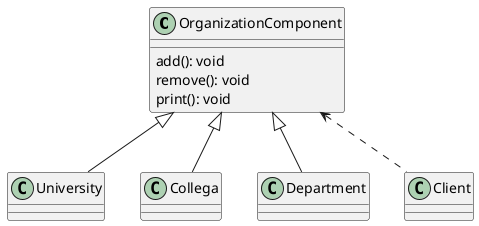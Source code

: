 @startuml
class OrganizationComponent{
add(): void
remove(): void
print(): void
}
class University
class Collega
class Department
class Client

OrganizationComponent <|-- University
OrganizationComponent <|-- Collega
OrganizationComponent <|-- Department
OrganizationComponent <.. Client

@enduml
